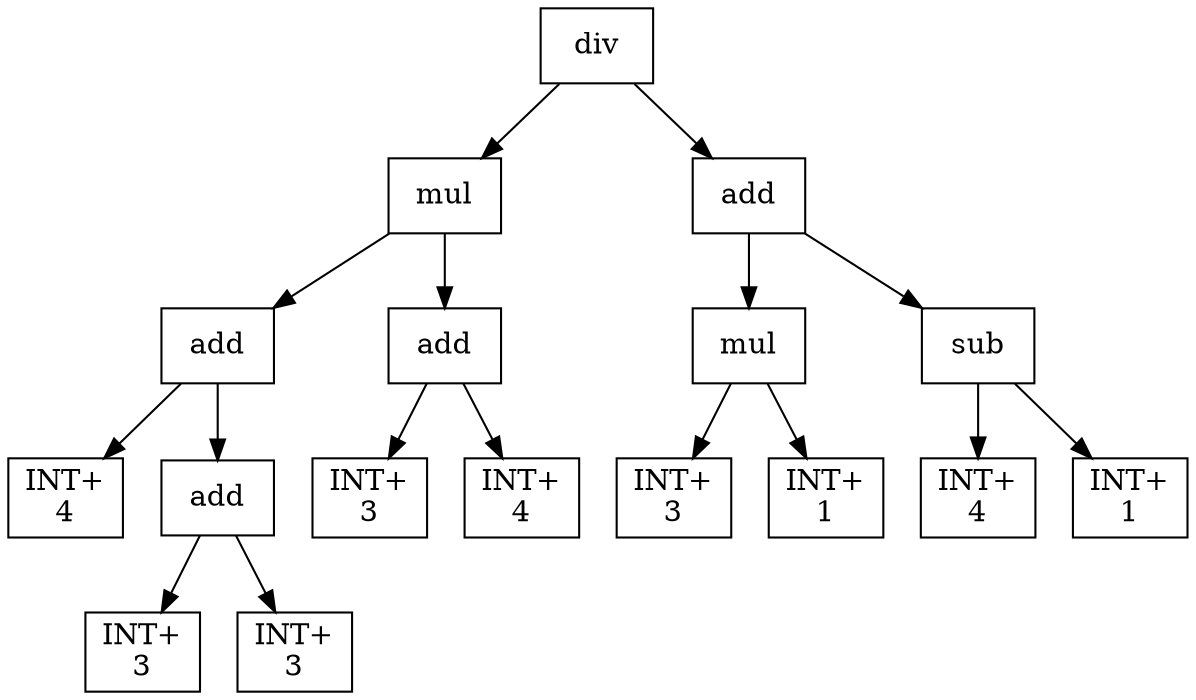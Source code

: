 digraph expr {
  node [shape=box];
  n1 [label="div"];
  n2 [label="mul"];
  n3 [label="add"];
  n4 [label="INT+\n4"];
  n5 [label="add"];
  n6 [label="INT+\n3"];
  n7 [label="INT+\n3"];
  n5 -> n6;
  n5 -> n7;
  n3 -> n4;
  n3 -> n5;
  n8 [label="add"];
  n9 [label="INT+\n3"];
  n10 [label="INT+\n4"];
  n8 -> n9;
  n8 -> n10;
  n2 -> n3;
  n2 -> n8;
  n11 [label="add"];
  n12 [label="mul"];
  n13 [label="INT+\n3"];
  n14 [label="INT+\n1"];
  n12 -> n13;
  n12 -> n14;
  n15 [label="sub"];
  n16 [label="INT+\n4"];
  n17 [label="INT+\n1"];
  n15 -> n16;
  n15 -> n17;
  n11 -> n12;
  n11 -> n15;
  n1 -> n2;
  n1 -> n11;
}